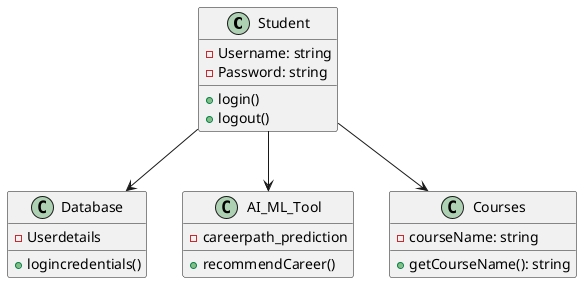 @startuml

    class Student {
    - Username: string
    - Password: string
    + login()
    + logout()
    }

    class Database {
    - Userdetails
    + logincredentials()
    }

    class AI_ML_Tool {
    - careerpath_prediction
    + recommendCareer()
    }

    class Courses {
    - courseName: string
    + getCourseName(): string
    }

Student --> Database
Student --> AI_ML_Tool
Student --> Courses

@enduml
